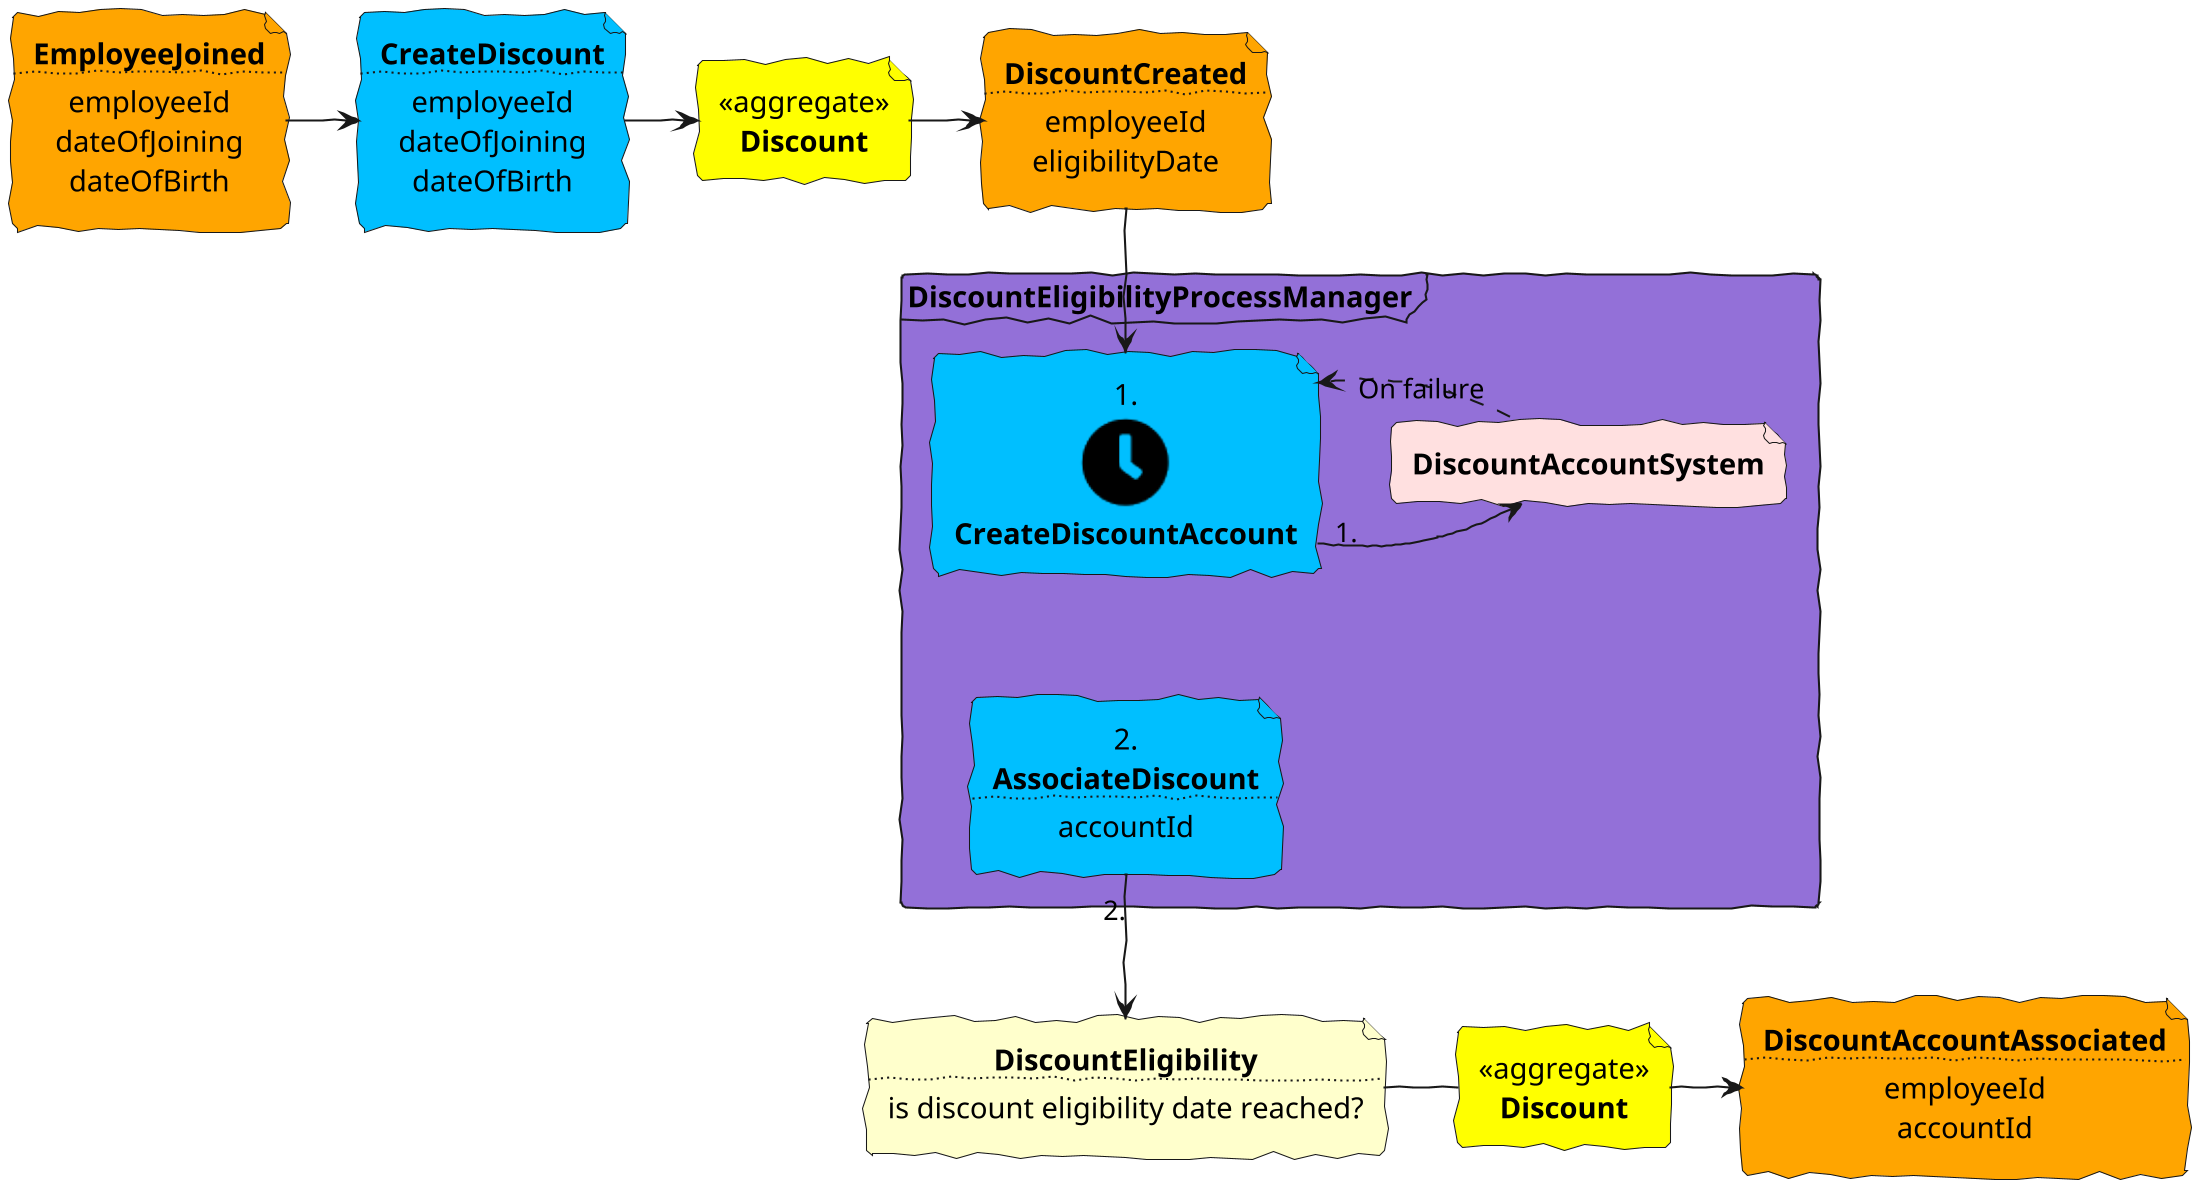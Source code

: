 @startuml
!include <tupadr3/common>
!include <tupadr3/font-awesome-5/clock>
!include <tupadr3/font-awesome-5/calendar_alt>
!include <tupadr3/font-awesome-5/gripfire>

skinparam defaultFontName Purisa
skinparam handwritten true
skinparam backgroundcolor transparent

skinparam defaultTextAlignment center


scale 2200*2480


file EmployeeJoined #Orange [
    **EmployeeJoined**
....
    employeeId
    dateOfJoining
    dateOfBirth
]

file CreateDiscount #DeepSkyBlue [
    **CreateDiscount**
....
    employeeId
    dateOfJoining
    dateOfBirth
]

file Discount1 #Yellow [
    <<aggregate>>
    **Discount**
]

file Discount2 #Yellow [
    <<aggregate>>
    **Discount**
]

file DiscountCreated #Orange [
    **DiscountCreated**
....
    employeeId
    eligibilityDate
]


file DiscountEligibility #BUSINESS [
    **DiscountEligibility**
....
   is discount eligibility date reached?
]

file DiscountAccountAssociated #Orange [
    **DiscountAccountAssociated**
....
    employeeId
    accountId
]


EmployeeJoined -> CreateDiscount
CreateDiscount -> Discount1
Discount1 -> DiscountCreated

frame **DiscountEligibilityProcessManager** #MediumPurple {
    file CreateDiscountAccount #DeepSkyBlue [
        1.
        <$clock>
        **CreateDiscountAccount**
    ]

    file DiscountAccountSystem #IMPLEMENTATION [
        **DiscountAccountSystem**
    ]

    file AssociateDiscount #DeepSkyBlue [
        2.
        **AssociateDiscount**
    ....
        accountId
    ]

    DiscountCreated -D-> CreateDiscountAccount
    CreateDiscountAccount "1." -R-> DiscountAccountSystem
    DiscountAccountSystem "On failure"..L.> CreateDiscountAccount
    CreateDiscountAccount -[hidden]- AssociateDiscount
    AssociateDiscount "2." -D-> DiscountEligibility
}

DiscountEligibility - Discount2
Discount2 -> DiscountAccountAssociated



@enduml